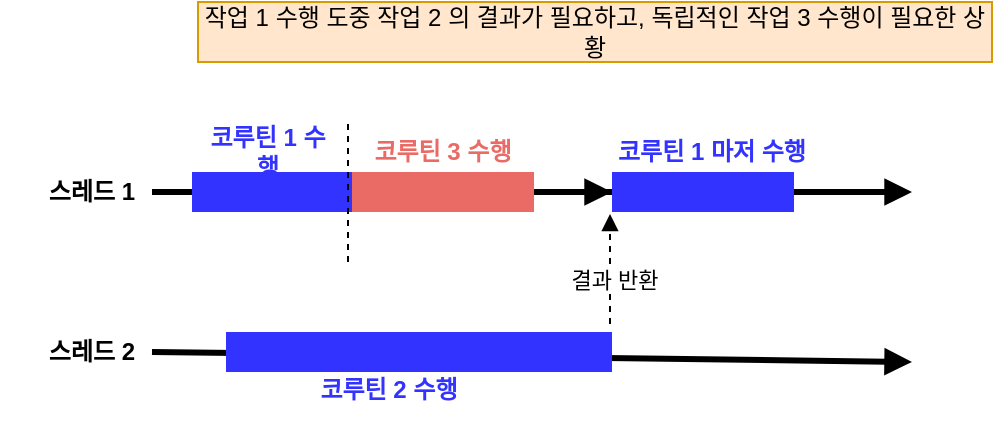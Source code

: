 <mxfile version="26.0.16">
  <diagram name="Page-1" id="83Jq4s_azRffWOUGmor7">
    <mxGraphModel dx="1114" dy="878" grid="1" gridSize="10" guides="1" tooltips="1" connect="1" arrows="1" fold="1" page="1" pageScale="1" pageWidth="827" pageHeight="1169" math="0" shadow="0">
      <root>
        <mxCell id="0" />
        <mxCell id="1" parent="0" />
        <mxCell id="MoHAwclhvMY6h2kf0pUs-1" value="" style="endArrow=block;html=1;rounded=0;endFill=1;strokeWidth=3;" edge="1" parent="1" source="MoHAwclhvMY6h2kf0pUs-14">
          <mxGeometry width="50" height="50" relative="1" as="geometry">
            <mxPoint x="130" y="155" as="sourcePoint" />
            <mxPoint x="510" y="155" as="targetPoint" />
          </mxGeometry>
        </mxCell>
        <mxCell id="MoHAwclhvMY6h2kf0pUs-2" value="" style="endArrow=block;html=1;rounded=0;endFill=1;strokeWidth=3;" edge="1" parent="1">
          <mxGeometry width="50" height="50" relative="1" as="geometry">
            <mxPoint x="130" y="235" as="sourcePoint" />
            <mxPoint x="510" y="240" as="targetPoint" />
          </mxGeometry>
        </mxCell>
        <mxCell id="MoHAwclhvMY6h2kf0pUs-3" value="작업 1 수행 도중 작업 2 의 결과가 필요하고, 독립적인 작업 3 수행이 필요한 상황" style="text;html=1;align=center;verticalAlign=middle;whiteSpace=wrap;rounded=0;fillColor=#ffe6cc;strokeColor=#d79b00;" vertex="1" parent="1">
          <mxGeometry x="153" y="60" width="397" height="30" as="geometry" />
        </mxCell>
        <mxCell id="MoHAwclhvMY6h2kf0pUs-4" value="" style="rounded=0;whiteSpace=wrap;html=1;fillColor=#3333FF;strokeColor=none;" vertex="1" parent="1">
          <mxGeometry x="167" y="225" width="193" height="20" as="geometry" />
        </mxCell>
        <mxCell id="MoHAwclhvMY6h2kf0pUs-5" value="코루틴&amp;nbsp;2 수행" style="text;html=1;align=center;verticalAlign=middle;whiteSpace=wrap;rounded=0;fontColor=#3333FF;fontStyle=1" vertex="1" parent="1">
          <mxGeometry x="208.25" y="239" width="80.5" height="30" as="geometry" />
        </mxCell>
        <mxCell id="MoHAwclhvMY6h2kf0pUs-6" value="" style="endArrow=none;html=1;rounded=0;endFill=1;strokeWidth=3;startFill=0;" edge="1" parent="1" target="MoHAwclhvMY6h2kf0pUs-7">
          <mxGeometry width="50" height="50" relative="1" as="geometry">
            <mxPoint x="130" y="155" as="sourcePoint" />
            <mxPoint x="450" y="155" as="targetPoint" />
          </mxGeometry>
        </mxCell>
        <mxCell id="MoHAwclhvMY6h2kf0pUs-7" value="" style="rounded=0;whiteSpace=wrap;html=1;fillColor=#3333FF;strokeColor=none;" vertex="1" parent="1">
          <mxGeometry x="150" y="145" width="80" height="20" as="geometry" />
        </mxCell>
        <mxCell id="MoHAwclhvMY6h2kf0pUs-8" value="코루틴 1 수행" style="text;html=1;align=center;verticalAlign=middle;whiteSpace=wrap;rounded=0;fontColor=#3333FF;fontStyle=1" vertex="1" parent="1">
          <mxGeometry x="153" y="120" width="70" height="30" as="geometry" />
        </mxCell>
        <mxCell id="MoHAwclhvMY6h2kf0pUs-9" value="스레드 1" style="text;html=1;align=center;verticalAlign=middle;whiteSpace=wrap;rounded=0;fontStyle=1;fontColor=#000000;" vertex="1" parent="1">
          <mxGeometry x="70" y="140" width="60" height="30" as="geometry" />
        </mxCell>
        <mxCell id="MoHAwclhvMY6h2kf0pUs-10" value="스레드 2" style="text;html=1;align=center;verticalAlign=middle;whiteSpace=wrap;rounded=0;fontStyle=1;fontColor=#000000;" vertex="1" parent="1">
          <mxGeometry x="54.5" y="220" width="90" height="30" as="geometry" />
        </mxCell>
        <mxCell id="MoHAwclhvMY6h2kf0pUs-11" value="" style="endArrow=block;html=1;rounded=0;endFill=1;strokeWidth=3;" edge="1" parent="1">
          <mxGeometry width="50" height="50" relative="1" as="geometry">
            <mxPoint x="229" y="155" as="sourcePoint" />
            <mxPoint x="229" y="155" as="targetPoint" />
          </mxGeometry>
        </mxCell>
        <mxCell id="MoHAwclhvMY6h2kf0pUs-13" value="" style="endArrow=block;html=1;rounded=0;endFill=1;strokeWidth=3;" edge="1" parent="1" target="MoHAwclhvMY6h2kf0pUs-14">
          <mxGeometry width="50" height="50" relative="1" as="geometry">
            <mxPoint x="329" y="155" as="sourcePoint" />
            <mxPoint x="489" y="155" as="targetPoint" />
          </mxGeometry>
        </mxCell>
        <mxCell id="MoHAwclhvMY6h2kf0pUs-16" value="코루틴&amp;nbsp;1 마저 수행" style="text;html=1;align=center;verticalAlign=middle;whiteSpace=wrap;rounded=0;fontColor=#3333FF;fontStyle=1" vertex="1" parent="1">
          <mxGeometry x="360" y="120" width="100" height="30" as="geometry" />
        </mxCell>
        <mxCell id="MoHAwclhvMY6h2kf0pUs-17" value="" style="endArrow=none;dashed=1;html=1;rounded=0;" edge="1" parent="1">
          <mxGeometry width="50" height="50" relative="1" as="geometry">
            <mxPoint x="228" y="190" as="sourcePoint" />
            <mxPoint x="228" y="120" as="targetPoint" />
          </mxGeometry>
        </mxCell>
        <mxCell id="MoHAwclhvMY6h2kf0pUs-18" value="" style="endArrow=block;dashed=1;html=1;rounded=0;endFill=1;" edge="1" parent="1">
          <mxGeometry width="50" height="50" relative="1" as="geometry">
            <mxPoint x="359" y="221" as="sourcePoint" />
            <mxPoint x="359" y="166" as="targetPoint" />
          </mxGeometry>
        </mxCell>
        <mxCell id="MoHAwclhvMY6h2kf0pUs-19" value="결과 반환" style="edgeLabel;html=1;align=center;verticalAlign=middle;resizable=0;points=[];" vertex="1" connectable="0" parent="MoHAwclhvMY6h2kf0pUs-18">
          <mxGeometry x="-0.291" relative="1" as="geometry">
            <mxPoint x="2" y="-3" as="offset" />
          </mxGeometry>
        </mxCell>
        <mxCell id="MoHAwclhvMY6h2kf0pUs-20" value="" style="endArrow=none;html=1;rounded=0;endFill=1;strokeWidth=3;startFill=0;" edge="1" parent="1" source="MoHAwclhvMY6h2kf0pUs-14" target="MoHAwclhvMY6h2kf0pUs-21">
          <mxGeometry width="50" height="50" relative="1" as="geometry">
            <mxPoint x="420" y="155" as="sourcePoint" />
            <mxPoint x="590" y="155" as="targetPoint" />
          </mxGeometry>
        </mxCell>
        <mxCell id="MoHAwclhvMY6h2kf0pUs-21" value="" style="rounded=0;whiteSpace=wrap;html=1;fillColor=#EA6B66;strokeColor=none;" vertex="1" parent="1">
          <mxGeometry x="230" y="145" width="91" height="20" as="geometry" />
        </mxCell>
        <mxCell id="MoHAwclhvMY6h2kf0pUs-22" value="코루틴 3 수행" style="text;html=1;align=center;verticalAlign=middle;whiteSpace=wrap;rounded=0;fontColor=#EA6B66;fontStyle=1" vertex="1" parent="1">
          <mxGeometry x="230" y="120" width="91" height="30" as="geometry" />
        </mxCell>
        <mxCell id="MoHAwclhvMY6h2kf0pUs-23" value="" style="endArrow=none;html=1;rounded=0;endFill=1;strokeWidth=3;startFill=0;" edge="1" parent="1" source="MoHAwclhvMY6h2kf0pUs-21" target="MoHAwclhvMY6h2kf0pUs-14">
          <mxGeometry width="50" height="50" relative="1" as="geometry">
            <mxPoint x="321" y="155" as="sourcePoint" />
            <mxPoint x="590" y="155" as="targetPoint" />
          </mxGeometry>
        </mxCell>
        <mxCell id="MoHAwclhvMY6h2kf0pUs-14" value="" style="rounded=0;whiteSpace=wrap;html=1;fillColor=#3333FF;strokeColor=none;" vertex="1" parent="1">
          <mxGeometry x="360" y="145" width="91" height="20" as="geometry" />
        </mxCell>
      </root>
    </mxGraphModel>
  </diagram>
</mxfile>
